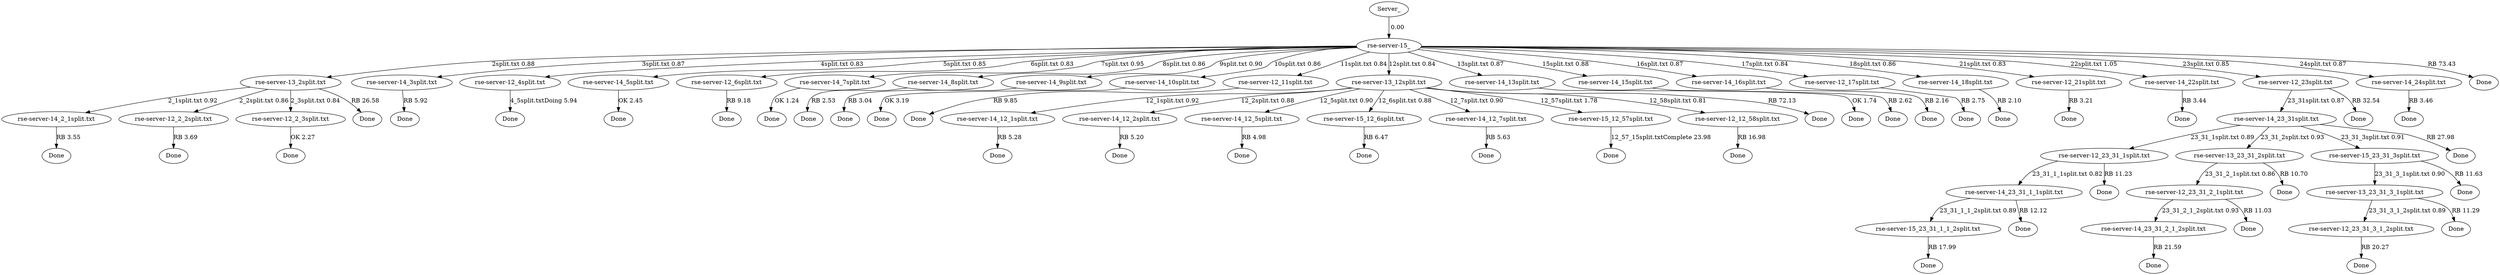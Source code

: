 digraph TG {
0 [label="Server_"]
1 [label="rse-server-15_"]
2 [label="rse-server-13_2split.txt"]
3 [label="rse-server-14_3split.txt"]
4 [label="rse-server-12_4split.txt"]
5 [label="Done"]
6 [label="rse-server-14_5split.txt"]
7 [label="Done"]
8 [label="rse-server-12_6split.txt"]
9 [label="Done"]
10 [label="rse-server-14_7split.txt"]
11 [label="Done"]
12 [label="rse-server-14_2_1split.txt"]
13 [label="Done"]
14 [label="rse-server-14_8split.txt"]
15 [label="Done"]
16 [label="rse-server-12_2_2split.txt"]
17 [label="Done"]
18 [label="rse-server-14_9split.txt"]
19 [label="Done"]
20 [label="rse-server-12_2_3split.txt"]
21 [label="Done"]
22 [label="rse-server-14_10split.txt"]
23 [label="Done"]
24 [label="rse-server-12_11split.txt"]
25 [label="Done"]
26 [label="rse-server-13_12split.txt"]
27 [label="Done"]
28 [label="rse-server-14_13split.txt"]
29 [label="Done"]
30 [label="rse-server-14_15split.txt"]
31 [label="Done"]
32 [label="rse-server-14_16split.txt"]
33 [label="Done"]
34 [label="rse-server-12_17split.txt"]
35 [label="Done"]
36 [label="rse-server-14_18split.txt"]
37 [label="Done"]
38 [label="Done"]
39 [label="rse-server-12_21split.txt"]
40 [label="rse-server-14_22split.txt"]
41 [label="Done"]
42 [label="rse-server-12_23split.txt"]
43 [label="Done"]
44 [label="rse-server-14_24split.txt"]
45 [label="Done"]
46 [label="rse-server-14_12_1split.txt"]
47 [label="Done"]
48 [label="rse-server-14_12_2split.txt"]
49 [label="Done"]
50 [label="rse-server-14_12_5split.txt"]
51 [label="Done"]
52 [label="rse-server-15_12_6split.txt"]
53 [label="Done"]
54 [label="rse-server-14_12_7split.txt"]
55 [label="Done"]
56 [label="Done"]
57 [label="rse-server-14_23_31split.txt"]
58 [label="rse-server-15_12_57split.txt"]
59 [label="Done"]
60 [label="rse-server-12_12_58split.txt"]
61 [label="Done"]
62 [label="rse-server-12_23_31_1split.txt"]
63 [label="Done"]
64 [label="rse-server-13_23_31_2split.txt"]
65 [label="Done"]
66 [label="rse-server-15_23_31_3split.txt"]
67 [label="Done"]
68 [label="rse-server-14_23_31_1_1split.txt"]
69 [label="Done"]
70 [label="rse-server-12_23_31_2_1split.txt"]
71 [label="Done"]
72 [label="rse-server-13_23_31_3_1split.txt"]
73 [label="Done"]
74 [label="rse-server-15_23_31_1_1_2split.txt"]
75 [label="Done"]
76 [label="rse-server-14_23_31_2_1_2split.txt"]
77 [label="Done"]
78 [label="rse-server-12_23_31_3_1_2split.txt"]
79 [label="Done"]
80 [label="Done"]
81 [label="Done"]
82 [label="Done"]
0 -> 1 [label=" 0.00"]
1 -> 2 [label="2split.txt 0.88"]
1 -> 3 [label="3split.txt 0.87"]
1 -> 4 [label="4split.txt 0.83"]
1 -> 6 [label="5split.txt 0.85"]
1 -> 8 [label="6split.txt 0.83"]
1 -> 10 [label="7split.txt 0.95"]
1 -> 14 [label="8split.txt 0.86"]
1 -> 18 [label="9split.txt 0.90"]
1 -> 22 [label="10split.txt 0.86"]
1 -> 24 [label="11split.txt 0.84"]
1 -> 26 [label="12split.txt 0.84"]
1 -> 28 [label="13split.txt 0.87"]
1 -> 30 [label="15split.txt 0.88"]
1 -> 32 [label="16split.txt 0.87"]
1 -> 34 [label="17split.txt 0.84"]
1 -> 36 [label="18split.txt 0.86"]
1 -> 39 [label="21split.txt 0.83"]
1 -> 40 [label="22split.txt 1.05"]
1 -> 42 [label="23split.txt 0.85"]
1 -> 44 [label="24split.txt 0.87"]
1 -> 51 [label="RB 73.43"]
3 -> 5 [label="RB 5.92"]
4 -> 7 [label="4_5split.txtDoing 5.94"]
6 -> 9 [label="OK 2.45"]
10 -> 11 [label="OK 1.24"]
2 -> 12 [label="2_1split.txt 0.92"]
2 -> 16 [label="2_2split.txt 0.86"]
2 -> 20 [label="2_3split.txt 0.84"]
2 -> 25 [label="RB 26.58"]
12 -> 13 [label="RB 3.55"]
8 -> 15 [label="RB 9.18"]
14 -> 17 [label="RB 2.53"]
16 -> 19 [label="RB 3.69"]
18 -> 21 [label="RB 3.04"]
20 -> 23 [label="OK 2.27"]
22 -> 27 [label="OK 3.19"]
28 -> 29 [label="OK 1.74"]
30 -> 31 [label="RB 2.62"]
24 -> 33 [label="RB 9.85"]
32 -> 35 [label="RB 2.16"]
34 -> 37 [label="RB 2.75"]
36 -> 38 [label="RB 2.10"]
39 -> 41 [label="RB 3.21"]
40 -> 43 [label="RB 3.44"]
44 -> 45 [label="RB 3.46"]
26 -> 46 [label="12_1split.txt 0.92"]
26 -> 48 [label="12_2split.txt 0.88"]
26 -> 50 [label="12_5split.txt 0.90"]
26 -> 52 [label="12_6split.txt 0.88"]
26 -> 54 [label="12_7split.txt 0.90"]
26 -> 58 [label="12_57split.txt 1.78"]
26 -> 60 [label="12_58split.txt 0.81"]
26 -> 63 [label="RB 72.13"]
46 -> 47 [label="RB 5.28"]
48 -> 49 [label="RB 5.20"]
50 -> 53 [label="RB 4.98"]
52 -> 55 [label="RB 6.47"]
54 -> 56 [label="RB 5.63"]
42 -> 57 [label="23_31split.txt 0.87"]
42 -> 59 [label="RB 32.54"]
60 -> 61 [label="RB 16.98"]
57 -> 62 [label="23_31_1split.txt 0.89"]
57 -> 64 [label="23_31_2split.txt 0.93"]
57 -> 66 [label="23_31_3split.txt 0.91"]
57 -> 67 [label="RB 27.98"]
58 -> 65 [label="12_57_15split.txtComplete 23.98"]
62 -> 68 [label="23_31_1_1split.txt 0.82"]
62 -> 69 [label="RB 11.23"]
64 -> 70 [label="23_31_2_1split.txt 0.86"]
64 -> 71 [label="RB 10.70"]
66 -> 72 [label="23_31_3_1split.txt 0.90"]
66 -> 73 [label="RB 11.63"]
68 -> 74 [label="23_31_1_1_2split.txt 0.89"]
68 -> 75 [label="RB 12.12"]
70 -> 76 [label="23_31_2_1_2split.txt 0.93"]
70 -> 77 [label="RB 11.03"]
72 -> 78 [label="23_31_3_1_2split.txt 0.89"]
72 -> 79 [label="RB 11.29"]
74 -> 80 [label="RB 17.99"]
76 -> 81 [label="RB 21.59"]
78 -> 82 [label="RB 20.27"]
}
